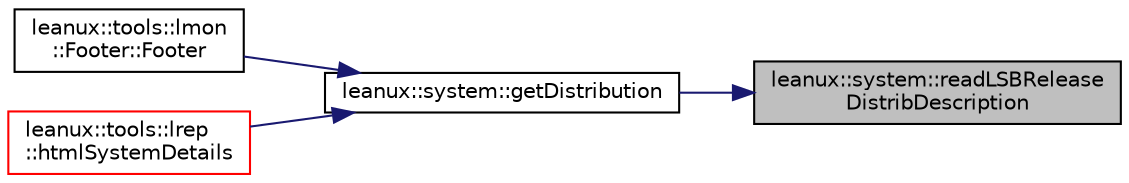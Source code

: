 digraph "leanux::system::readLSBReleaseDistribDescription"
{
 // LATEX_PDF_SIZE
  bgcolor="transparent";
  edge [fontname="Helvetica",fontsize="10",labelfontname="Helvetica",labelfontsize="10"];
  node [fontname="Helvetica",fontsize="10",shape=record];
  rankdir="RL";
  Node1 [label="leanux::system::readLSBRelease\lDistribDescription",height=0.2,width=0.4,color="black", fillcolor="grey75", style="filled", fontcolor="black",tooltip="Read the DISTRIB_DESCRIPTION from /etc/lsb-release."];
  Node1 -> Node2 [dir="back",color="midnightblue",fontsize="10",style="solid",fontname="Helvetica"];
  Node2 [label="leanux::system::getDistribution",height=0.2,width=0.4,color="black",URL="$namespaceleanux_1_1system.html#a87f3cc1d1be026345c1be58546e5a74b",tooltip="Detect the GNU/Linux distribution."];
  Node2 -> Node3 [dir="back",color="midnightblue",fontsize="10",style="solid",fontname="Helvetica"];
  Node3 [label="leanux::tools::lmon\l::Footer::Footer",height=0.2,width=0.4,color="black",URL="$classleanux_1_1tools_1_1lmon_1_1Footer.html#a5fd79b07f7441318e0a842b4b3024ee9",tooltip="Construct a Footer."];
  Node2 -> Node4 [dir="back",color="midnightblue",fontsize="10",style="solid",fontname="Helvetica"];
  Node4 [label="leanux::tools::lrep\l::htmlSystemDetails",height=0.2,width=0.4,color="red",URL="$namespaceleanux_1_1tools_1_1lrep.html#aa664245209dbbb081139c961a4c6d878",tooltip="generate system details html."];
}
